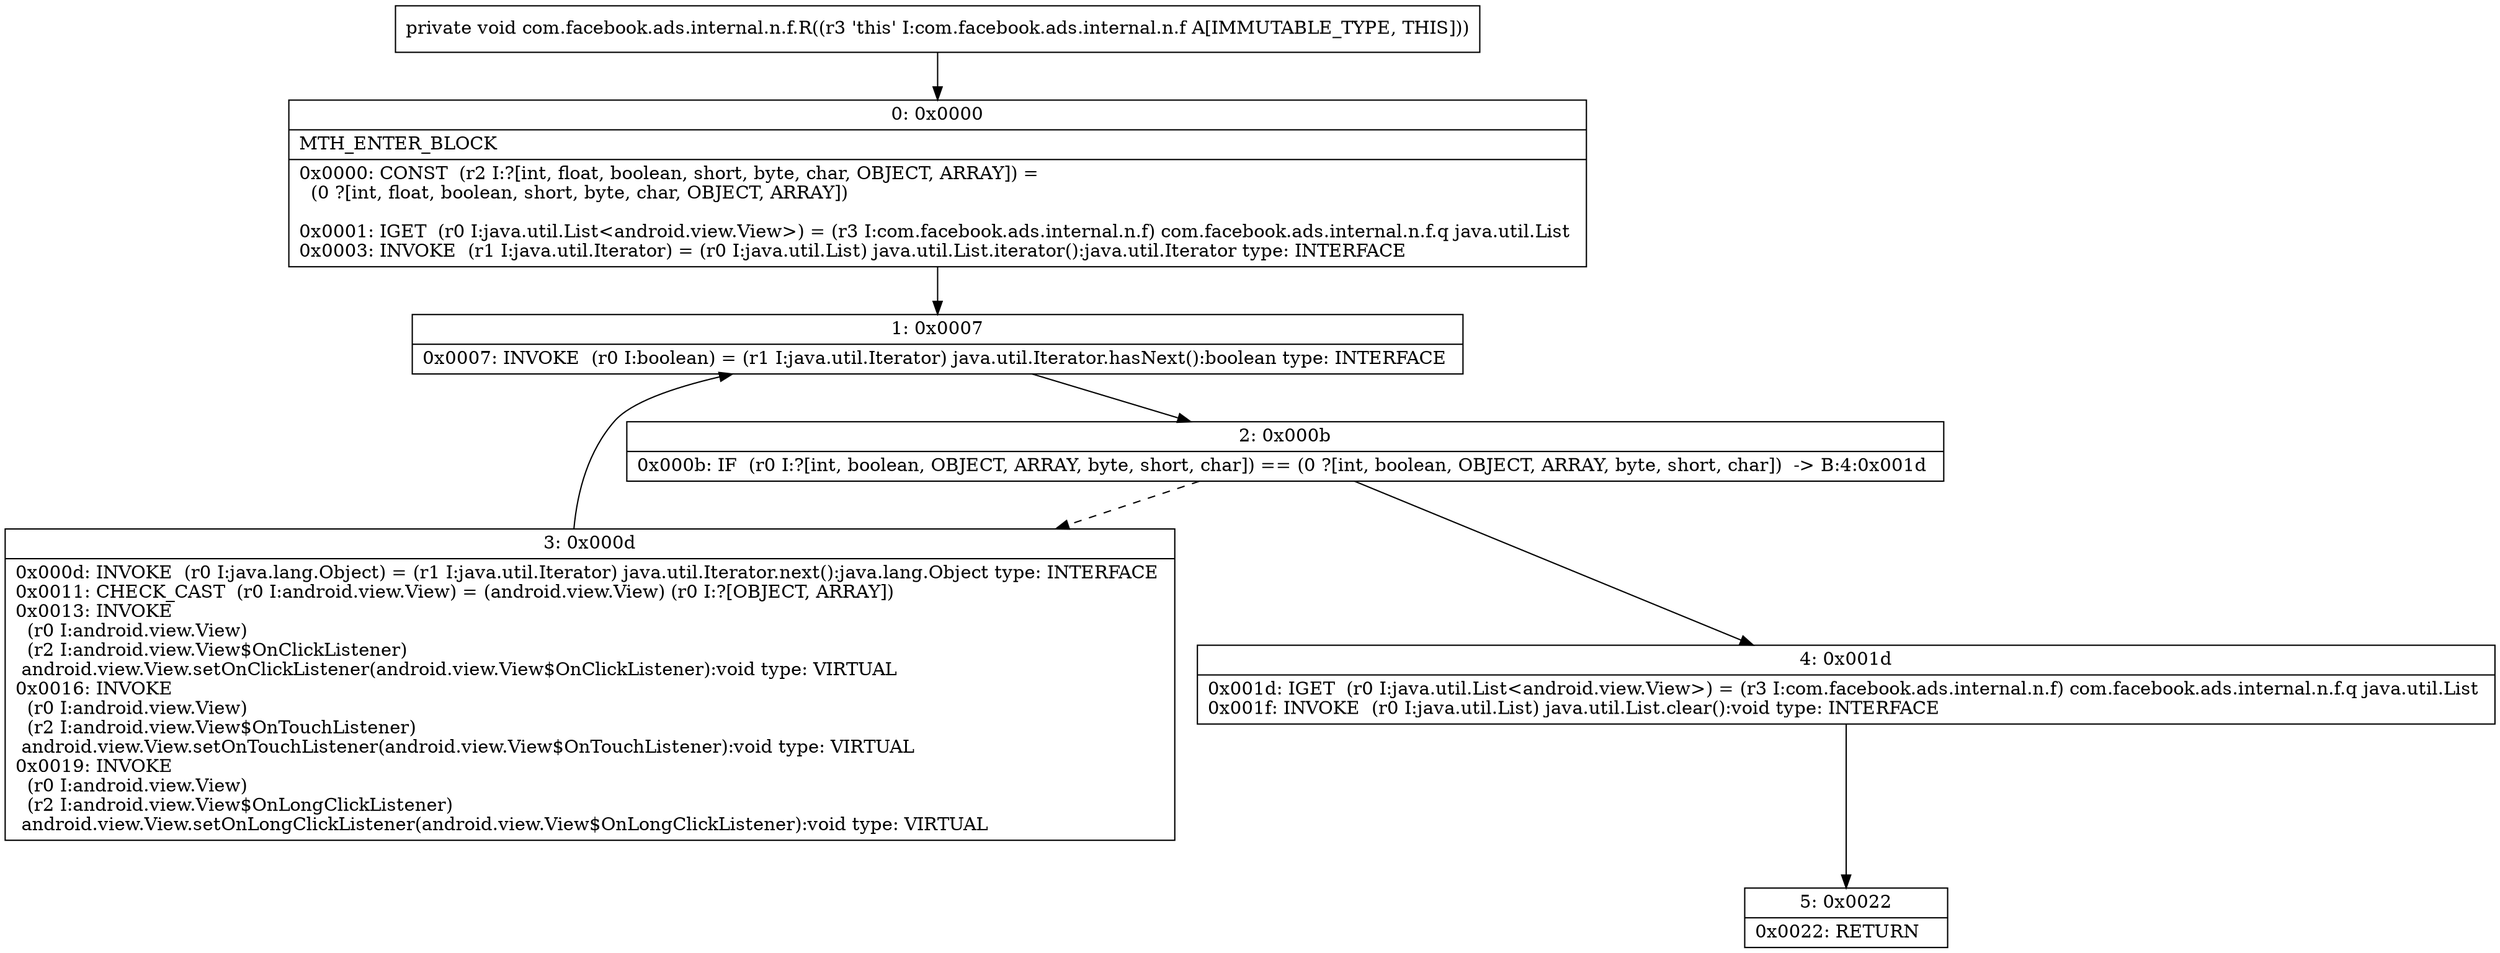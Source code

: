 digraph "CFG forcom.facebook.ads.internal.n.f.R()V" {
Node_0 [shape=record,label="{0\:\ 0x0000|MTH_ENTER_BLOCK\l|0x0000: CONST  (r2 I:?[int, float, boolean, short, byte, char, OBJECT, ARRAY]) = \l  (0 ?[int, float, boolean, short, byte, char, OBJECT, ARRAY])\l \l0x0001: IGET  (r0 I:java.util.List\<android.view.View\>) = (r3 I:com.facebook.ads.internal.n.f) com.facebook.ads.internal.n.f.q java.util.List \l0x0003: INVOKE  (r1 I:java.util.Iterator) = (r0 I:java.util.List) java.util.List.iterator():java.util.Iterator type: INTERFACE \l}"];
Node_1 [shape=record,label="{1\:\ 0x0007|0x0007: INVOKE  (r0 I:boolean) = (r1 I:java.util.Iterator) java.util.Iterator.hasNext():boolean type: INTERFACE \l}"];
Node_2 [shape=record,label="{2\:\ 0x000b|0x000b: IF  (r0 I:?[int, boolean, OBJECT, ARRAY, byte, short, char]) == (0 ?[int, boolean, OBJECT, ARRAY, byte, short, char])  \-\> B:4:0x001d \l}"];
Node_3 [shape=record,label="{3\:\ 0x000d|0x000d: INVOKE  (r0 I:java.lang.Object) = (r1 I:java.util.Iterator) java.util.Iterator.next():java.lang.Object type: INTERFACE \l0x0011: CHECK_CAST  (r0 I:android.view.View) = (android.view.View) (r0 I:?[OBJECT, ARRAY]) \l0x0013: INVOKE  \l  (r0 I:android.view.View)\l  (r2 I:android.view.View$OnClickListener)\l android.view.View.setOnClickListener(android.view.View$OnClickListener):void type: VIRTUAL \l0x0016: INVOKE  \l  (r0 I:android.view.View)\l  (r2 I:android.view.View$OnTouchListener)\l android.view.View.setOnTouchListener(android.view.View$OnTouchListener):void type: VIRTUAL \l0x0019: INVOKE  \l  (r0 I:android.view.View)\l  (r2 I:android.view.View$OnLongClickListener)\l android.view.View.setOnLongClickListener(android.view.View$OnLongClickListener):void type: VIRTUAL \l}"];
Node_4 [shape=record,label="{4\:\ 0x001d|0x001d: IGET  (r0 I:java.util.List\<android.view.View\>) = (r3 I:com.facebook.ads.internal.n.f) com.facebook.ads.internal.n.f.q java.util.List \l0x001f: INVOKE  (r0 I:java.util.List) java.util.List.clear():void type: INTERFACE \l}"];
Node_5 [shape=record,label="{5\:\ 0x0022|0x0022: RETURN   \l}"];
MethodNode[shape=record,label="{private void com.facebook.ads.internal.n.f.R((r3 'this' I:com.facebook.ads.internal.n.f A[IMMUTABLE_TYPE, THIS])) }"];
MethodNode -> Node_0;
Node_0 -> Node_1;
Node_1 -> Node_2;
Node_2 -> Node_3[style=dashed];
Node_2 -> Node_4;
Node_3 -> Node_1;
Node_4 -> Node_5;
}

